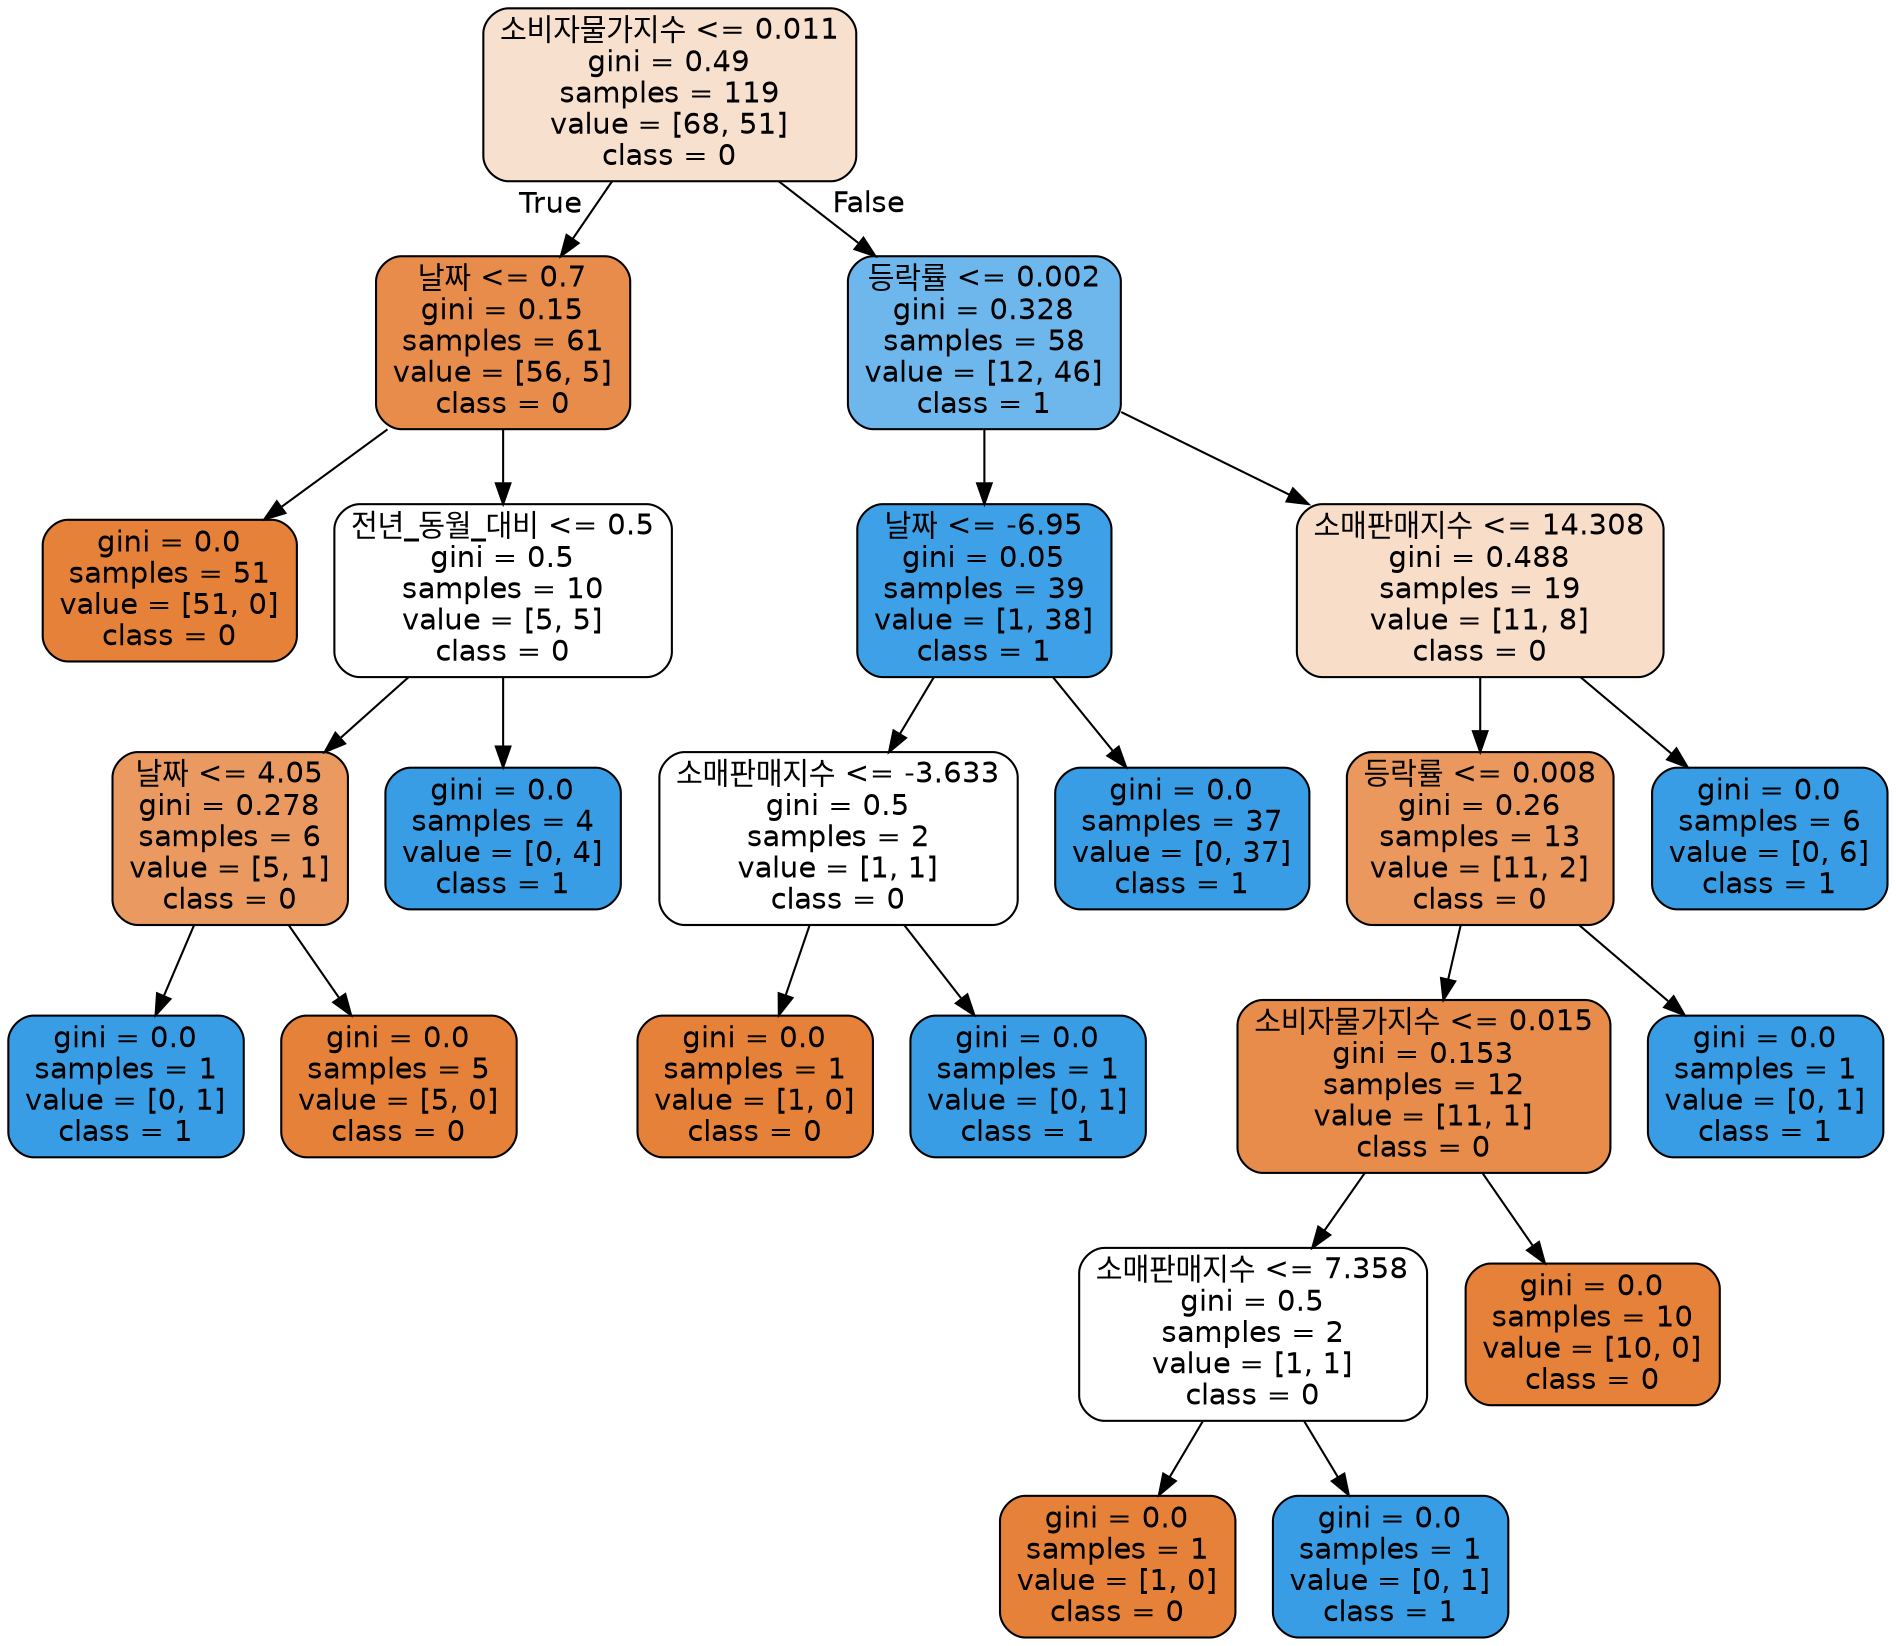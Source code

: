 digraph Tree {
node [shape=box, style="filled, rounded", color="black", fontname="helvetica"] ;
edge [fontname="helvetica"] ;
0 [label="소비자물가지수 <= 0.011\ngini = 0.49\nsamples = 119\nvalue = [68, 51]\nclass = 0", fillcolor="#f8e0ce"] ;
1 [label="날짜 <= 0.7\ngini = 0.15\nsamples = 61\nvalue = [56, 5]\nclass = 0", fillcolor="#e78c4b"] ;
0 -> 1 [labeldistance=2.5, labelangle=45, headlabel="True"] ;
2 [label="gini = 0.0\nsamples = 51\nvalue = [51, 0]\nclass = 0", fillcolor="#e58139"] ;
1 -> 2 ;
3 [label="전년_동월_대비 <= 0.5\ngini = 0.5\nsamples = 10\nvalue = [5, 5]\nclass = 0", fillcolor="#ffffff"] ;
1 -> 3 ;
4 [label="날짜 <= 4.05\ngini = 0.278\nsamples = 6\nvalue = [5, 1]\nclass = 0", fillcolor="#ea9a61"] ;
3 -> 4 ;
5 [label="gini = 0.0\nsamples = 1\nvalue = [0, 1]\nclass = 1", fillcolor="#399de5"] ;
4 -> 5 ;
6 [label="gini = 0.0\nsamples = 5\nvalue = [5, 0]\nclass = 0", fillcolor="#e58139"] ;
4 -> 6 ;
7 [label="gini = 0.0\nsamples = 4\nvalue = [0, 4]\nclass = 1", fillcolor="#399de5"] ;
3 -> 7 ;
8 [label="등락률 <= 0.002\ngini = 0.328\nsamples = 58\nvalue = [12, 46]\nclass = 1", fillcolor="#6db7ec"] ;
0 -> 8 [labeldistance=2.5, labelangle=-45, headlabel="False"] ;
9 [label="날짜 <= -6.95\ngini = 0.05\nsamples = 39\nvalue = [1, 38]\nclass = 1", fillcolor="#3ea0e6"] ;
8 -> 9 ;
10 [label="소매판매지수 <= -3.633\ngini = 0.5\nsamples = 2\nvalue = [1, 1]\nclass = 0", fillcolor="#ffffff"] ;
9 -> 10 ;
11 [label="gini = 0.0\nsamples = 1\nvalue = [1, 0]\nclass = 0", fillcolor="#e58139"] ;
10 -> 11 ;
12 [label="gini = 0.0\nsamples = 1\nvalue = [0, 1]\nclass = 1", fillcolor="#399de5"] ;
10 -> 12 ;
13 [label="gini = 0.0\nsamples = 37\nvalue = [0, 37]\nclass = 1", fillcolor="#399de5"] ;
9 -> 13 ;
14 [label="소매판매지수 <= 14.308\ngini = 0.488\nsamples = 19\nvalue = [11, 8]\nclass = 0", fillcolor="#f8ddc9"] ;
8 -> 14 ;
15 [label="등락률 <= 0.008\ngini = 0.26\nsamples = 13\nvalue = [11, 2]\nclass = 0", fillcolor="#ea985d"] ;
14 -> 15 ;
16 [label="소비자물가지수 <= 0.015\ngini = 0.153\nsamples = 12\nvalue = [11, 1]\nclass = 0", fillcolor="#e78c4b"] ;
15 -> 16 ;
17 [label="소매판매지수 <= 7.358\ngini = 0.5\nsamples = 2\nvalue = [1, 1]\nclass = 0", fillcolor="#ffffff"] ;
16 -> 17 ;
18 [label="gini = 0.0\nsamples = 1\nvalue = [1, 0]\nclass = 0", fillcolor="#e58139"] ;
17 -> 18 ;
19 [label="gini = 0.0\nsamples = 1\nvalue = [0, 1]\nclass = 1", fillcolor="#399de5"] ;
17 -> 19 ;
20 [label="gini = 0.0\nsamples = 10\nvalue = [10, 0]\nclass = 0", fillcolor="#e58139"] ;
16 -> 20 ;
21 [label="gini = 0.0\nsamples = 1\nvalue = [0, 1]\nclass = 1", fillcolor="#399de5"] ;
15 -> 21 ;
22 [label="gini = 0.0\nsamples = 6\nvalue = [0, 6]\nclass = 1", fillcolor="#399de5"] ;
14 -> 22 ;
}